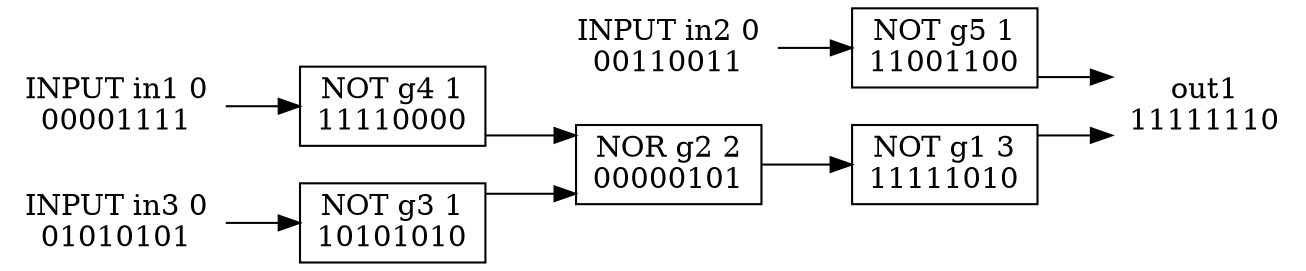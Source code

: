#GRAPHVIZ_OUTPUT 
digraph{ 
rankdir=LR; 
splines=ortho; 
out1[shape=none,label="out1\n11111110"]; 
in3[shape=none,label="INPUT in3 0\n01010101"]; 
in2[shape=none,label="INPUT in2 0\n00110011"]; 
in1[shape=none,label="INPUT in1 0\n00001111"]; 
g5[shape=box,style=filled,fillcolor=gray100,label="NOT g5 1\n11001100"]; 
g4[shape=box,style=filled,fillcolor=gray100,label="NOT g4 1\n11110000"]; 
g3[shape=box,style=filled,fillcolor=gray100,label="NOT g3 1\n10101010"]; 
g2[shape=box,style=filled,fillcolor=gray100,label="NOR g2 2\n00000101"]; 
g1[shape=box,style=filled,fillcolor=gray100,label="NOT g1 3\n11111010"]; 
g1->out1; 
g5->out1; 
g2->g1; 
g3->g2; 
g4->g2; 
in3->g3; 
in1->g4; 
in2->g5; 
} 
